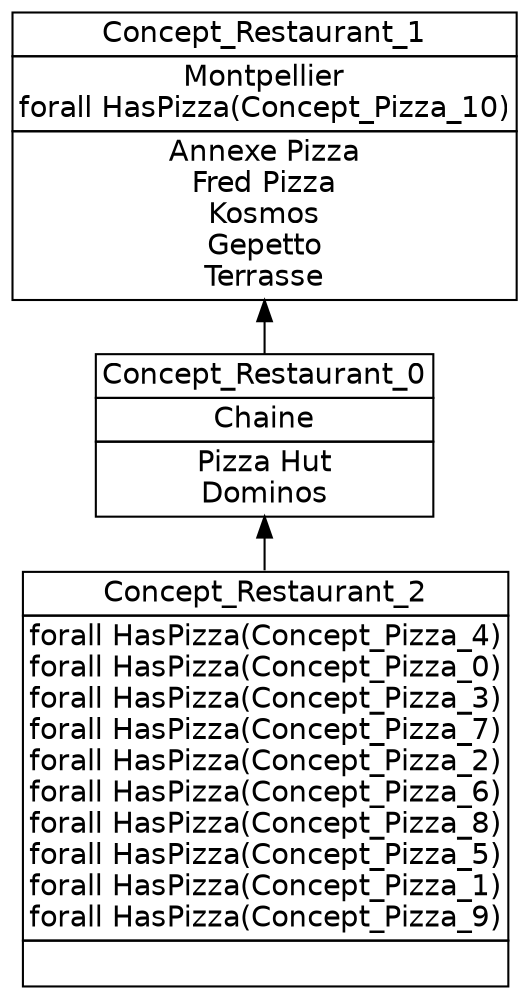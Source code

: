 digraph G { 
	rankdir=BT;
	margin=0;
	node [margin="0.03,0.03",fontname="DejaVu Sans"];
	ranksep=0.3;
	nodesep=0.2;
//graph[label="name:Restaurant,concept number:3,object number:7,attribute number:13"
53 [shape=none,label=<<table border="0" cellborder="1" cellspacing="0" port="p"><tr><td>Concept_Restaurant_1</td></tr><tr><td>Montpellier<br/>forall HasPizza(Concept_Pizza_10)<br/></td></tr><tr><td>Annexe Pizza<br/>Fred Pizza<br/>Kosmos<br/>Gepetto<br/>Terrasse<br/></td></tr></table>>];
54 [shape=none,label=<<table border="0" cellborder="1" cellspacing="0" port="p"><tr><td>Concept_Restaurant_0</td></tr><tr><td>Chaine<br/></td></tr><tr><td>Pizza Hut<br/>Dominos<br/></td></tr></table>>];
55 [shape=none,label=<<table border="0" cellborder="1" cellspacing="0" port="p"><tr><td>Concept_Restaurant_2</td></tr><tr><td>forall HasPizza(Concept_Pizza_4)<br/>forall HasPizza(Concept_Pizza_0)<br/>forall HasPizza(Concept_Pizza_3)<br/>forall HasPizza(Concept_Pizza_7)<br/>forall HasPizza(Concept_Pizza_2)<br/>forall HasPizza(Concept_Pizza_6)<br/>forall HasPizza(Concept_Pizza_8)<br/>forall HasPizza(Concept_Pizza_5)<br/>forall HasPizza(Concept_Pizza_1)<br/>forall HasPizza(Concept_Pizza_9)<br/></td></tr><tr><td><br/></td></tr></table>>];
	54:p -> 53:p
	55:p -> 54:p
}